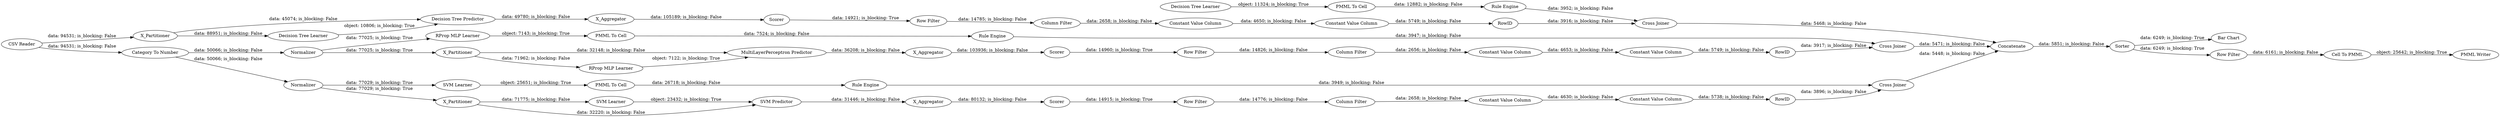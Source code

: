 digraph {
	"847403175106435564_33" [label="Decision Tree Learner"]
	"3614559744759246003_293" [label=RowID]
	"-8155227471001013184_34" [label="Rule Engine"]
	"5021492894099462446_292" [label="Constant Value Column"]
	"-7249536019634670828_41" [label=Scorer]
	"-4424280601400434356_35" [label="Rule Engine"]
	"-8774839797698454701_60" [label=Concatenate]
	"-8774839797698454701_61" [label="PMML Writer"]
	"3614559744759246003_9" [label="Row Filter"]
	"-7249536019634670828_31" [label="SVM Learner"]
	"-8774839797698454701_59" [label="Bar Chart"]
	"-4424280601400434356_33" [label="SVM Learner"]
	"5021492894099462446_290" [label="Constant Value Column"]
	"3940992012556376253_2" [label=X_Partitioner]
	"-795157427627051033_294" [label="Column Filter"]
	"-795157427627051033_290" [label="Constant Value Column"]
	"3614559744759246003_290" [label="Constant Value Column"]
	"5021492894099462446_9" [label="Row Filter"]
	"-7249536019634670828_2" [label=X_Partitioner]
	"3940992012556376253_38" [label="Cross Joiner"]
	"-8155227471001013184_22" [label="PMML To Cell"]
	"3614559744759246003_292" [label="Constant Value Column"]
	"-8774839797698454701_62" [label="CSV Reader"]
	"-795157427627051033_292" [label="Constant Value Column"]
	"3614559744759246003_294" [label="Column Filter"]
	"-8155227471001013184_35" [label="RProp MLP Learner"]
	"-8774839797698454701_54" [label="Cell To PMML"]
	"5021492894099462446_294" [label="Column Filter"]
	"-8774839797698454701_53" [label="Row Filter"]
	"-7112188234593873223_32" [label="MultiLayerPerceptron Predictor"]
	"-7249536019634670828_39" [label="Cross Joiner"]
	"-795157427627051033_293" [label=RowID]
	"-7112188234593873223_2" [label=X_Partitioner]
	"-795157427627051033_9" [label="Row Filter"]
	"-8774839797698454701_52" [label=Sorter]
	"-7112188234593873223_7" [label=X_Aggregator]
	"-7249536019634670828_7" [label=X_Aggregator]
	"-7249536019634670828_32" [label="SVM Predictor"]
	"3940992012556376253_32" [label="Decision Tree Predictor"]
	"3940992012556376253_31" [label="Decision Tree Learner"]
	"847403175106435564_28" [label="PMML To Cell"]
	"3940992012556376253_39" [label=Scorer]
	"-7112188234593873223_38" [label="Cross Joiner"]
	"-7112188234593873223_40" [label=Scorer]
	"5021492894099462446_293" [label=RowID]
	"3940992012556376253_7" [label=X_Aggregator]
	"-7112188234593873223_31" [label="RProp MLP Learner"]
	"-4424280601400434356_34" [label="PMML To Cell"]
	"847403175106435564_34" [label="Rule Engine"]
	"-8774839797698454701_58" [label="Category To Number"]
	"-7112188234593873223_39" [label=Normalizer]
	"-7249536019634670828_40" [label=Normalizer]
	"-4424280601400434356_35" -> "-7249536019634670828_39" [label="data: 3949; is_blocking: False"]
	"-7112188234593873223_32" -> "-7112188234593873223_7" [label="data: 36208; is_blocking: False"]
	"-8774839797698454701_53" -> "-8774839797698454701_54" [label="data: 6161; is_blocking: False"]
	"-7112188234593873223_38" -> "-8774839797698454701_60" [label="data: 5471; is_blocking: False"]
	"3940992012556376253_39" -> "5021492894099462446_9" [label="data: 14921; is_blocking: True"]
	"-8155227471001013184_34" -> "-7112188234593873223_38" [label="data: 3947; is_blocking: False"]
	"5021492894099462446_294" -> "5021492894099462446_290" [label="data: 2658; is_blocking: False"]
	"3940992012556376253_7" -> "3940992012556376253_39" [label="data: 105189; is_blocking: False"]
	"-8774839797698454701_60" -> "-8774839797698454701_52" [label="data: 5851; is_blocking: False"]
	"-8774839797698454701_62" -> "-8774839797698454701_58" [label="data: 94531; is_blocking: False"]
	"-7249536019634670828_41" -> "3614559744759246003_9" [label="data: 14915; is_blocking: True"]
	"-8155227471001013184_35" -> "-8155227471001013184_22" [label="object: 7143; is_blocking: True"]
	"-795157427627051033_292" -> "-795157427627051033_293" [label="data: 5749; is_blocking: False"]
	"847403175106435564_34" -> "3940992012556376253_38" [label="data: 3952; is_blocking: False"]
	"-7249536019634670828_39" -> "-8774839797698454701_60" [label="data: 5448; is_blocking: False"]
	"3940992012556376253_31" -> "3940992012556376253_32" [label="object: 10806; is_blocking: True"]
	"3614559744759246003_9" -> "3614559744759246003_294" [label="data: 14776; is_blocking: False"]
	"-795157427627051033_9" -> "-795157427627051033_294" [label="data: 14826; is_blocking: False"]
	"3940992012556376253_2" -> "3940992012556376253_31" [label="data: 88951; is_blocking: False"]
	"5021492894099462446_292" -> "5021492894099462446_293" [label="data: 5749; is_blocking: False"]
	"-7249536019634670828_2" -> "-7249536019634670828_32" [label="data: 32220; is_blocking: False"]
	"847403175106435564_33" -> "847403175106435564_28" [label="object: 11324; is_blocking: True"]
	"-7249536019634670828_2" -> "-7249536019634670828_31" [label="data: 71775; is_blocking: False"]
	"-795157427627051033_294" -> "-795157427627051033_290" [label="data: 2656; is_blocking: False"]
	"3940992012556376253_38" -> "-8774839797698454701_60" [label="data: 5468; is_blocking: False"]
	"5021492894099462446_9" -> "5021492894099462446_294" [label="data: 14785; is_blocking: False"]
	"5021492894099462446_290" -> "5021492894099462446_292" [label="data: 4650; is_blocking: False"]
	"-7112188234593873223_7" -> "-7112188234593873223_40" [label="data: 103936; is_blocking: False"]
	"-7112188234593873223_2" -> "-7112188234593873223_32" [label="data: 32148; is_blocking: False"]
	"-8774839797698454701_52" -> "-8774839797698454701_59" [label="data: 6249; is_blocking: True"]
	"3940992012556376253_2" -> "3940992012556376253_32" [label="data: 45074; is_blocking: False"]
	"-8774839797698454701_58" -> "-7112188234593873223_39" [label="data: 50066; is_blocking: False"]
	"3614559744759246003_292" -> "3614559744759246003_293" [label="data: 5738; is_blocking: False"]
	"-8155227471001013184_22" -> "-8155227471001013184_34" [label="data: 7524; is_blocking: False"]
	"5021492894099462446_293" -> "3940992012556376253_38" [label="data: 3916; is_blocking: False"]
	"-7112188234593873223_40" -> "-795157427627051033_9" [label="data: 14960; is_blocking: True"]
	"-8774839797698454701_54" -> "-8774839797698454701_61" [label="object: 25642; is_blocking: True"]
	"-8774839797698454701_62" -> "3940992012556376253_2" [label="data: 94531; is_blocking: False"]
	"-7249536019634670828_7" -> "-7249536019634670828_41" [label="data: 80132; is_blocking: False"]
	"-8774839797698454701_58" -> "-7249536019634670828_40" [label="data: 50066; is_blocking: False"]
	"-7249536019634670828_40" -> "-7249536019634670828_2" [label="data: 77029; is_blocking: True"]
	"-7112188234593873223_31" -> "-7112188234593873223_32" [label="object: 7122; is_blocking: True"]
	"-795157427627051033_290" -> "-795157427627051033_292" [label="data: 4653; is_blocking: False"]
	"3940992012556376253_32" -> "3940992012556376253_7" [label="data: 49780; is_blocking: False"]
	"-4424280601400434356_33" -> "-4424280601400434356_34" [label="object: 25651; is_blocking: True"]
	"847403175106435564_28" -> "847403175106435564_34" [label="data: 12882; is_blocking: False"]
	"-7112188234593873223_39" -> "-8155227471001013184_35" [label="data: 77025; is_blocking: True"]
	"3614559744759246003_293" -> "-7249536019634670828_39" [label="data: 3896; is_blocking: False"]
	"-7249536019634670828_31" -> "-7249536019634670828_32" [label="object: 23432; is_blocking: True"]
	"-7112188234593873223_2" -> "-7112188234593873223_31" [label="data: 71962; is_blocking: False"]
	"3614559744759246003_290" -> "3614559744759246003_292" [label="data: 4630; is_blocking: False"]
	"-4424280601400434356_34" -> "-4424280601400434356_35" [label="data: 26718; is_blocking: False"]
	"-7249536019634670828_40" -> "-4424280601400434356_33" [label="data: 77029; is_blocking: True"]
	"-795157427627051033_293" -> "-7112188234593873223_38" [label="data: 3917; is_blocking: False"]
	"3614559744759246003_294" -> "3614559744759246003_290" [label="data: 2658; is_blocking: False"]
	"-7112188234593873223_39" -> "-7112188234593873223_2" [label="data: 77025; is_blocking: True"]
	"-8774839797698454701_52" -> "-8774839797698454701_53" [label="data: 6249; is_blocking: True"]
	"-7249536019634670828_32" -> "-7249536019634670828_7" [label="data: 31446; is_blocking: False"]
	rankdir=LR
}
